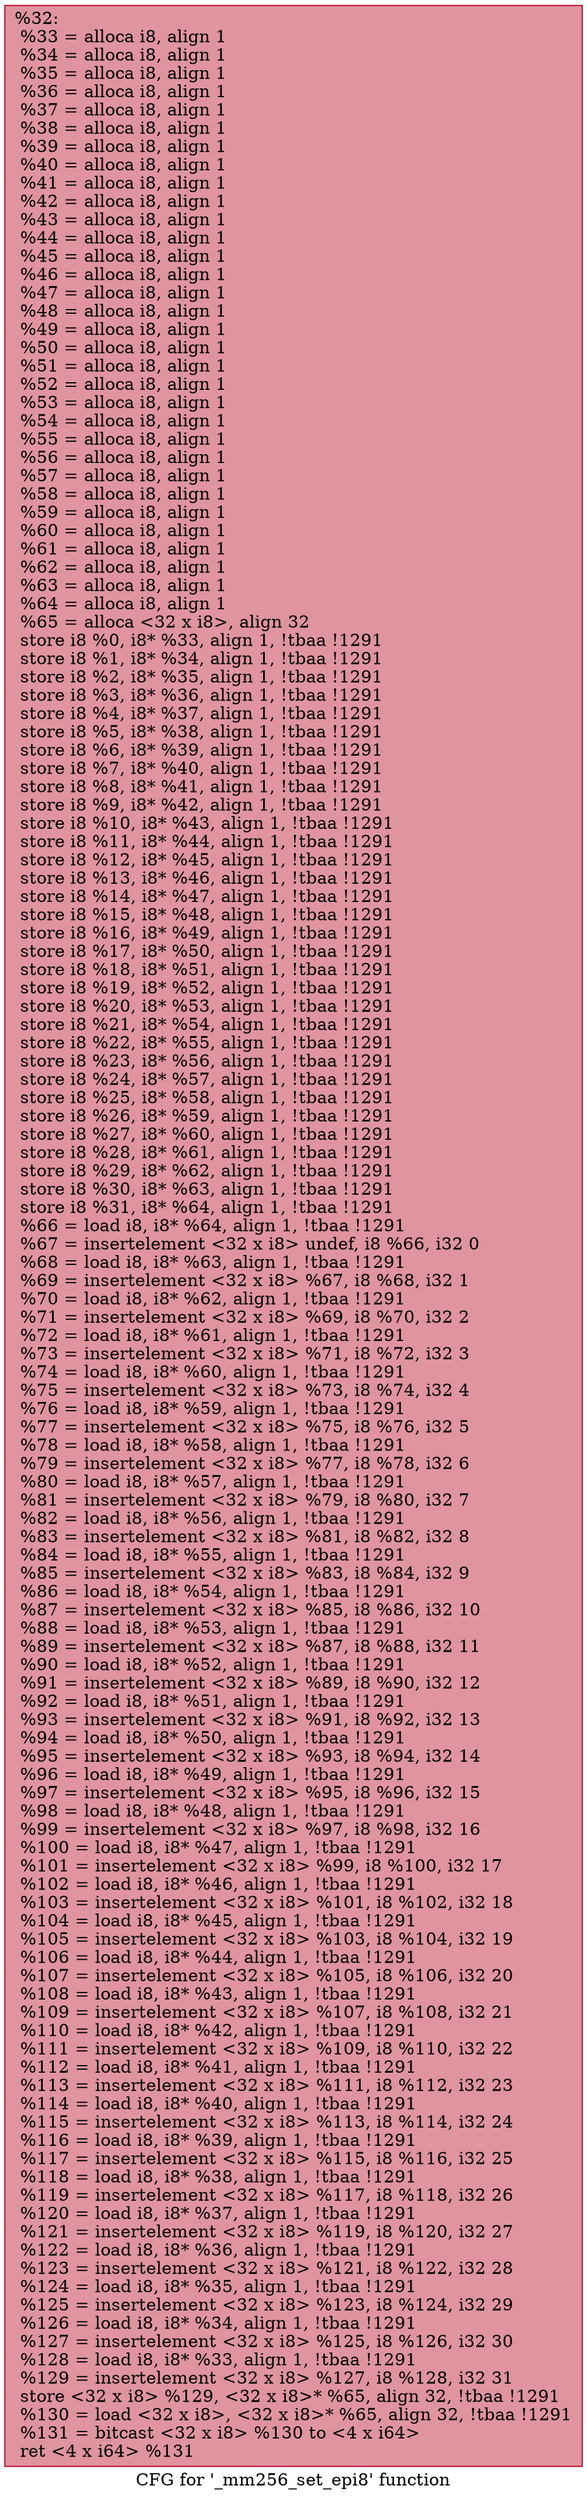 digraph "CFG for '_mm256_set_epi8' function" {
	label="CFG for '_mm256_set_epi8' function";

	Node0x20673b0 [shape=record,color="#b70d28ff", style=filled, fillcolor="#b70d2870",label="{%32:\l  %33 = alloca i8, align 1\l  %34 = alloca i8, align 1\l  %35 = alloca i8, align 1\l  %36 = alloca i8, align 1\l  %37 = alloca i8, align 1\l  %38 = alloca i8, align 1\l  %39 = alloca i8, align 1\l  %40 = alloca i8, align 1\l  %41 = alloca i8, align 1\l  %42 = alloca i8, align 1\l  %43 = alloca i8, align 1\l  %44 = alloca i8, align 1\l  %45 = alloca i8, align 1\l  %46 = alloca i8, align 1\l  %47 = alloca i8, align 1\l  %48 = alloca i8, align 1\l  %49 = alloca i8, align 1\l  %50 = alloca i8, align 1\l  %51 = alloca i8, align 1\l  %52 = alloca i8, align 1\l  %53 = alloca i8, align 1\l  %54 = alloca i8, align 1\l  %55 = alloca i8, align 1\l  %56 = alloca i8, align 1\l  %57 = alloca i8, align 1\l  %58 = alloca i8, align 1\l  %59 = alloca i8, align 1\l  %60 = alloca i8, align 1\l  %61 = alloca i8, align 1\l  %62 = alloca i8, align 1\l  %63 = alloca i8, align 1\l  %64 = alloca i8, align 1\l  %65 = alloca \<32 x i8\>, align 32\l  store i8 %0, i8* %33, align 1, !tbaa !1291\l  store i8 %1, i8* %34, align 1, !tbaa !1291\l  store i8 %2, i8* %35, align 1, !tbaa !1291\l  store i8 %3, i8* %36, align 1, !tbaa !1291\l  store i8 %4, i8* %37, align 1, !tbaa !1291\l  store i8 %5, i8* %38, align 1, !tbaa !1291\l  store i8 %6, i8* %39, align 1, !tbaa !1291\l  store i8 %7, i8* %40, align 1, !tbaa !1291\l  store i8 %8, i8* %41, align 1, !tbaa !1291\l  store i8 %9, i8* %42, align 1, !tbaa !1291\l  store i8 %10, i8* %43, align 1, !tbaa !1291\l  store i8 %11, i8* %44, align 1, !tbaa !1291\l  store i8 %12, i8* %45, align 1, !tbaa !1291\l  store i8 %13, i8* %46, align 1, !tbaa !1291\l  store i8 %14, i8* %47, align 1, !tbaa !1291\l  store i8 %15, i8* %48, align 1, !tbaa !1291\l  store i8 %16, i8* %49, align 1, !tbaa !1291\l  store i8 %17, i8* %50, align 1, !tbaa !1291\l  store i8 %18, i8* %51, align 1, !tbaa !1291\l  store i8 %19, i8* %52, align 1, !tbaa !1291\l  store i8 %20, i8* %53, align 1, !tbaa !1291\l  store i8 %21, i8* %54, align 1, !tbaa !1291\l  store i8 %22, i8* %55, align 1, !tbaa !1291\l  store i8 %23, i8* %56, align 1, !tbaa !1291\l  store i8 %24, i8* %57, align 1, !tbaa !1291\l  store i8 %25, i8* %58, align 1, !tbaa !1291\l  store i8 %26, i8* %59, align 1, !tbaa !1291\l  store i8 %27, i8* %60, align 1, !tbaa !1291\l  store i8 %28, i8* %61, align 1, !tbaa !1291\l  store i8 %29, i8* %62, align 1, !tbaa !1291\l  store i8 %30, i8* %63, align 1, !tbaa !1291\l  store i8 %31, i8* %64, align 1, !tbaa !1291\l  %66 = load i8, i8* %64, align 1, !tbaa !1291\l  %67 = insertelement \<32 x i8\> undef, i8 %66, i32 0\l  %68 = load i8, i8* %63, align 1, !tbaa !1291\l  %69 = insertelement \<32 x i8\> %67, i8 %68, i32 1\l  %70 = load i8, i8* %62, align 1, !tbaa !1291\l  %71 = insertelement \<32 x i8\> %69, i8 %70, i32 2\l  %72 = load i8, i8* %61, align 1, !tbaa !1291\l  %73 = insertelement \<32 x i8\> %71, i8 %72, i32 3\l  %74 = load i8, i8* %60, align 1, !tbaa !1291\l  %75 = insertelement \<32 x i8\> %73, i8 %74, i32 4\l  %76 = load i8, i8* %59, align 1, !tbaa !1291\l  %77 = insertelement \<32 x i8\> %75, i8 %76, i32 5\l  %78 = load i8, i8* %58, align 1, !tbaa !1291\l  %79 = insertelement \<32 x i8\> %77, i8 %78, i32 6\l  %80 = load i8, i8* %57, align 1, !tbaa !1291\l  %81 = insertelement \<32 x i8\> %79, i8 %80, i32 7\l  %82 = load i8, i8* %56, align 1, !tbaa !1291\l  %83 = insertelement \<32 x i8\> %81, i8 %82, i32 8\l  %84 = load i8, i8* %55, align 1, !tbaa !1291\l  %85 = insertelement \<32 x i8\> %83, i8 %84, i32 9\l  %86 = load i8, i8* %54, align 1, !tbaa !1291\l  %87 = insertelement \<32 x i8\> %85, i8 %86, i32 10\l  %88 = load i8, i8* %53, align 1, !tbaa !1291\l  %89 = insertelement \<32 x i8\> %87, i8 %88, i32 11\l  %90 = load i8, i8* %52, align 1, !tbaa !1291\l  %91 = insertelement \<32 x i8\> %89, i8 %90, i32 12\l  %92 = load i8, i8* %51, align 1, !tbaa !1291\l  %93 = insertelement \<32 x i8\> %91, i8 %92, i32 13\l  %94 = load i8, i8* %50, align 1, !tbaa !1291\l  %95 = insertelement \<32 x i8\> %93, i8 %94, i32 14\l  %96 = load i8, i8* %49, align 1, !tbaa !1291\l  %97 = insertelement \<32 x i8\> %95, i8 %96, i32 15\l  %98 = load i8, i8* %48, align 1, !tbaa !1291\l  %99 = insertelement \<32 x i8\> %97, i8 %98, i32 16\l  %100 = load i8, i8* %47, align 1, !tbaa !1291\l  %101 = insertelement \<32 x i8\> %99, i8 %100, i32 17\l  %102 = load i8, i8* %46, align 1, !tbaa !1291\l  %103 = insertelement \<32 x i8\> %101, i8 %102, i32 18\l  %104 = load i8, i8* %45, align 1, !tbaa !1291\l  %105 = insertelement \<32 x i8\> %103, i8 %104, i32 19\l  %106 = load i8, i8* %44, align 1, !tbaa !1291\l  %107 = insertelement \<32 x i8\> %105, i8 %106, i32 20\l  %108 = load i8, i8* %43, align 1, !tbaa !1291\l  %109 = insertelement \<32 x i8\> %107, i8 %108, i32 21\l  %110 = load i8, i8* %42, align 1, !tbaa !1291\l  %111 = insertelement \<32 x i8\> %109, i8 %110, i32 22\l  %112 = load i8, i8* %41, align 1, !tbaa !1291\l  %113 = insertelement \<32 x i8\> %111, i8 %112, i32 23\l  %114 = load i8, i8* %40, align 1, !tbaa !1291\l  %115 = insertelement \<32 x i8\> %113, i8 %114, i32 24\l  %116 = load i8, i8* %39, align 1, !tbaa !1291\l  %117 = insertelement \<32 x i8\> %115, i8 %116, i32 25\l  %118 = load i8, i8* %38, align 1, !tbaa !1291\l  %119 = insertelement \<32 x i8\> %117, i8 %118, i32 26\l  %120 = load i8, i8* %37, align 1, !tbaa !1291\l  %121 = insertelement \<32 x i8\> %119, i8 %120, i32 27\l  %122 = load i8, i8* %36, align 1, !tbaa !1291\l  %123 = insertelement \<32 x i8\> %121, i8 %122, i32 28\l  %124 = load i8, i8* %35, align 1, !tbaa !1291\l  %125 = insertelement \<32 x i8\> %123, i8 %124, i32 29\l  %126 = load i8, i8* %34, align 1, !tbaa !1291\l  %127 = insertelement \<32 x i8\> %125, i8 %126, i32 30\l  %128 = load i8, i8* %33, align 1, !tbaa !1291\l  %129 = insertelement \<32 x i8\> %127, i8 %128, i32 31\l  store \<32 x i8\> %129, \<32 x i8\>* %65, align 32, !tbaa !1291\l  %130 = load \<32 x i8\>, \<32 x i8\>* %65, align 32, !tbaa !1291\l  %131 = bitcast \<32 x i8\> %130 to \<4 x i64\>\l  ret \<4 x i64\> %131\l}"];
}
